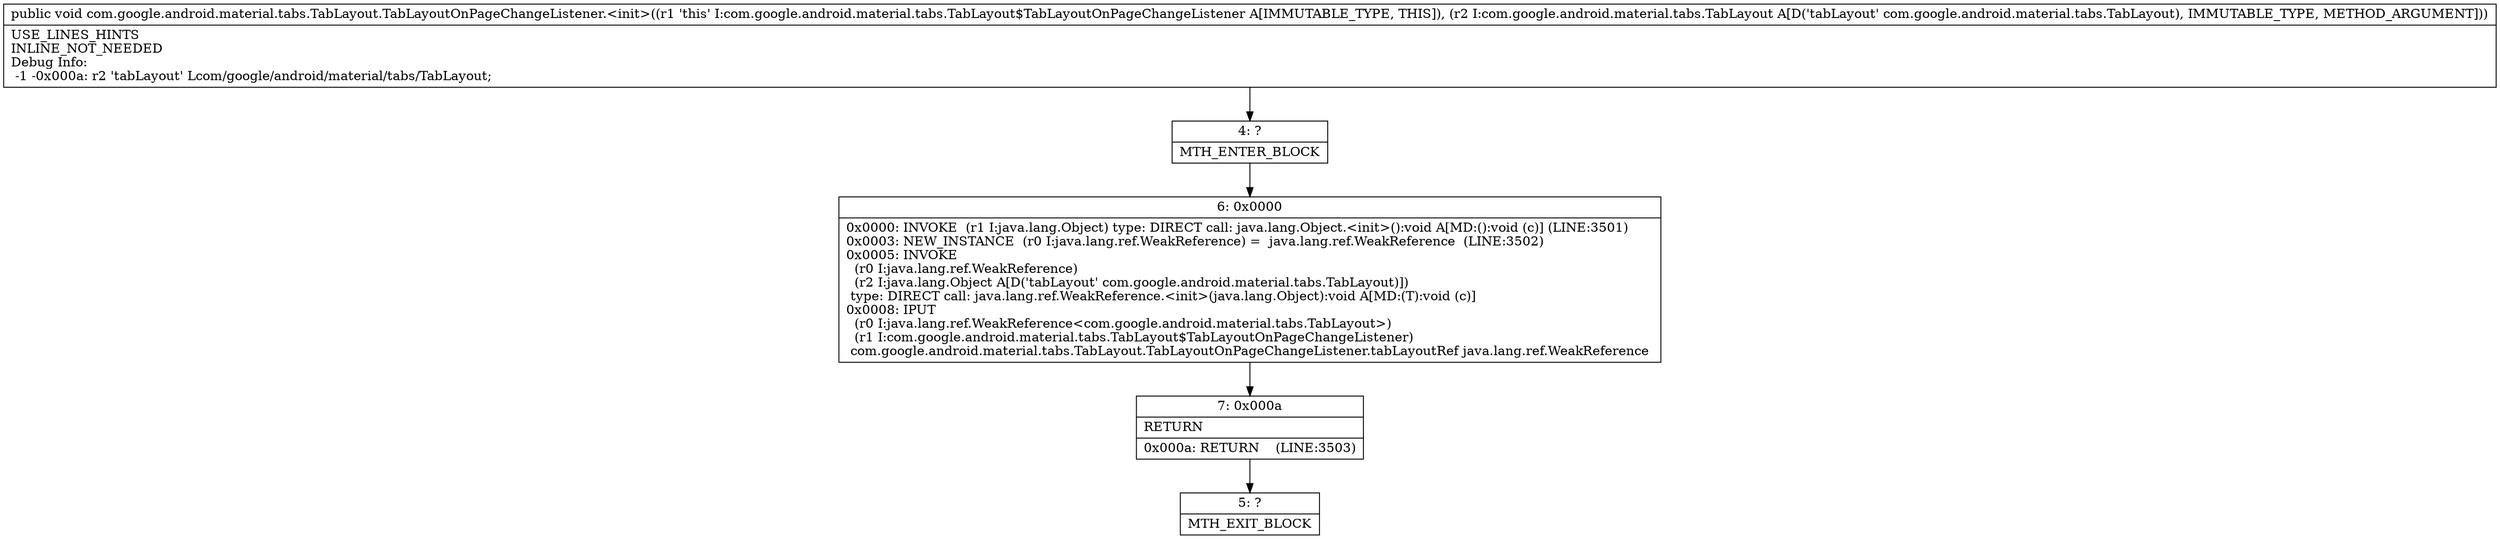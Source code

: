 digraph "CFG forcom.google.android.material.tabs.TabLayout.TabLayoutOnPageChangeListener.\<init\>(Lcom\/google\/android\/material\/tabs\/TabLayout;)V" {
Node_4 [shape=record,label="{4\:\ ?|MTH_ENTER_BLOCK\l}"];
Node_6 [shape=record,label="{6\:\ 0x0000|0x0000: INVOKE  (r1 I:java.lang.Object) type: DIRECT call: java.lang.Object.\<init\>():void A[MD:():void (c)] (LINE:3501)\l0x0003: NEW_INSTANCE  (r0 I:java.lang.ref.WeakReference) =  java.lang.ref.WeakReference  (LINE:3502)\l0x0005: INVOKE  \l  (r0 I:java.lang.ref.WeakReference)\l  (r2 I:java.lang.Object A[D('tabLayout' com.google.android.material.tabs.TabLayout)])\l type: DIRECT call: java.lang.ref.WeakReference.\<init\>(java.lang.Object):void A[MD:(T):void (c)]\l0x0008: IPUT  \l  (r0 I:java.lang.ref.WeakReference\<com.google.android.material.tabs.TabLayout\>)\l  (r1 I:com.google.android.material.tabs.TabLayout$TabLayoutOnPageChangeListener)\l com.google.android.material.tabs.TabLayout.TabLayoutOnPageChangeListener.tabLayoutRef java.lang.ref.WeakReference \l}"];
Node_7 [shape=record,label="{7\:\ 0x000a|RETURN\l|0x000a: RETURN    (LINE:3503)\l}"];
Node_5 [shape=record,label="{5\:\ ?|MTH_EXIT_BLOCK\l}"];
MethodNode[shape=record,label="{public void com.google.android.material.tabs.TabLayout.TabLayoutOnPageChangeListener.\<init\>((r1 'this' I:com.google.android.material.tabs.TabLayout$TabLayoutOnPageChangeListener A[IMMUTABLE_TYPE, THIS]), (r2 I:com.google.android.material.tabs.TabLayout A[D('tabLayout' com.google.android.material.tabs.TabLayout), IMMUTABLE_TYPE, METHOD_ARGUMENT]))  | USE_LINES_HINTS\lINLINE_NOT_NEEDED\lDebug Info:\l  \-1 \-0x000a: r2 'tabLayout' Lcom\/google\/android\/material\/tabs\/TabLayout;\l}"];
MethodNode -> Node_4;Node_4 -> Node_6;
Node_6 -> Node_7;
Node_7 -> Node_5;
}

